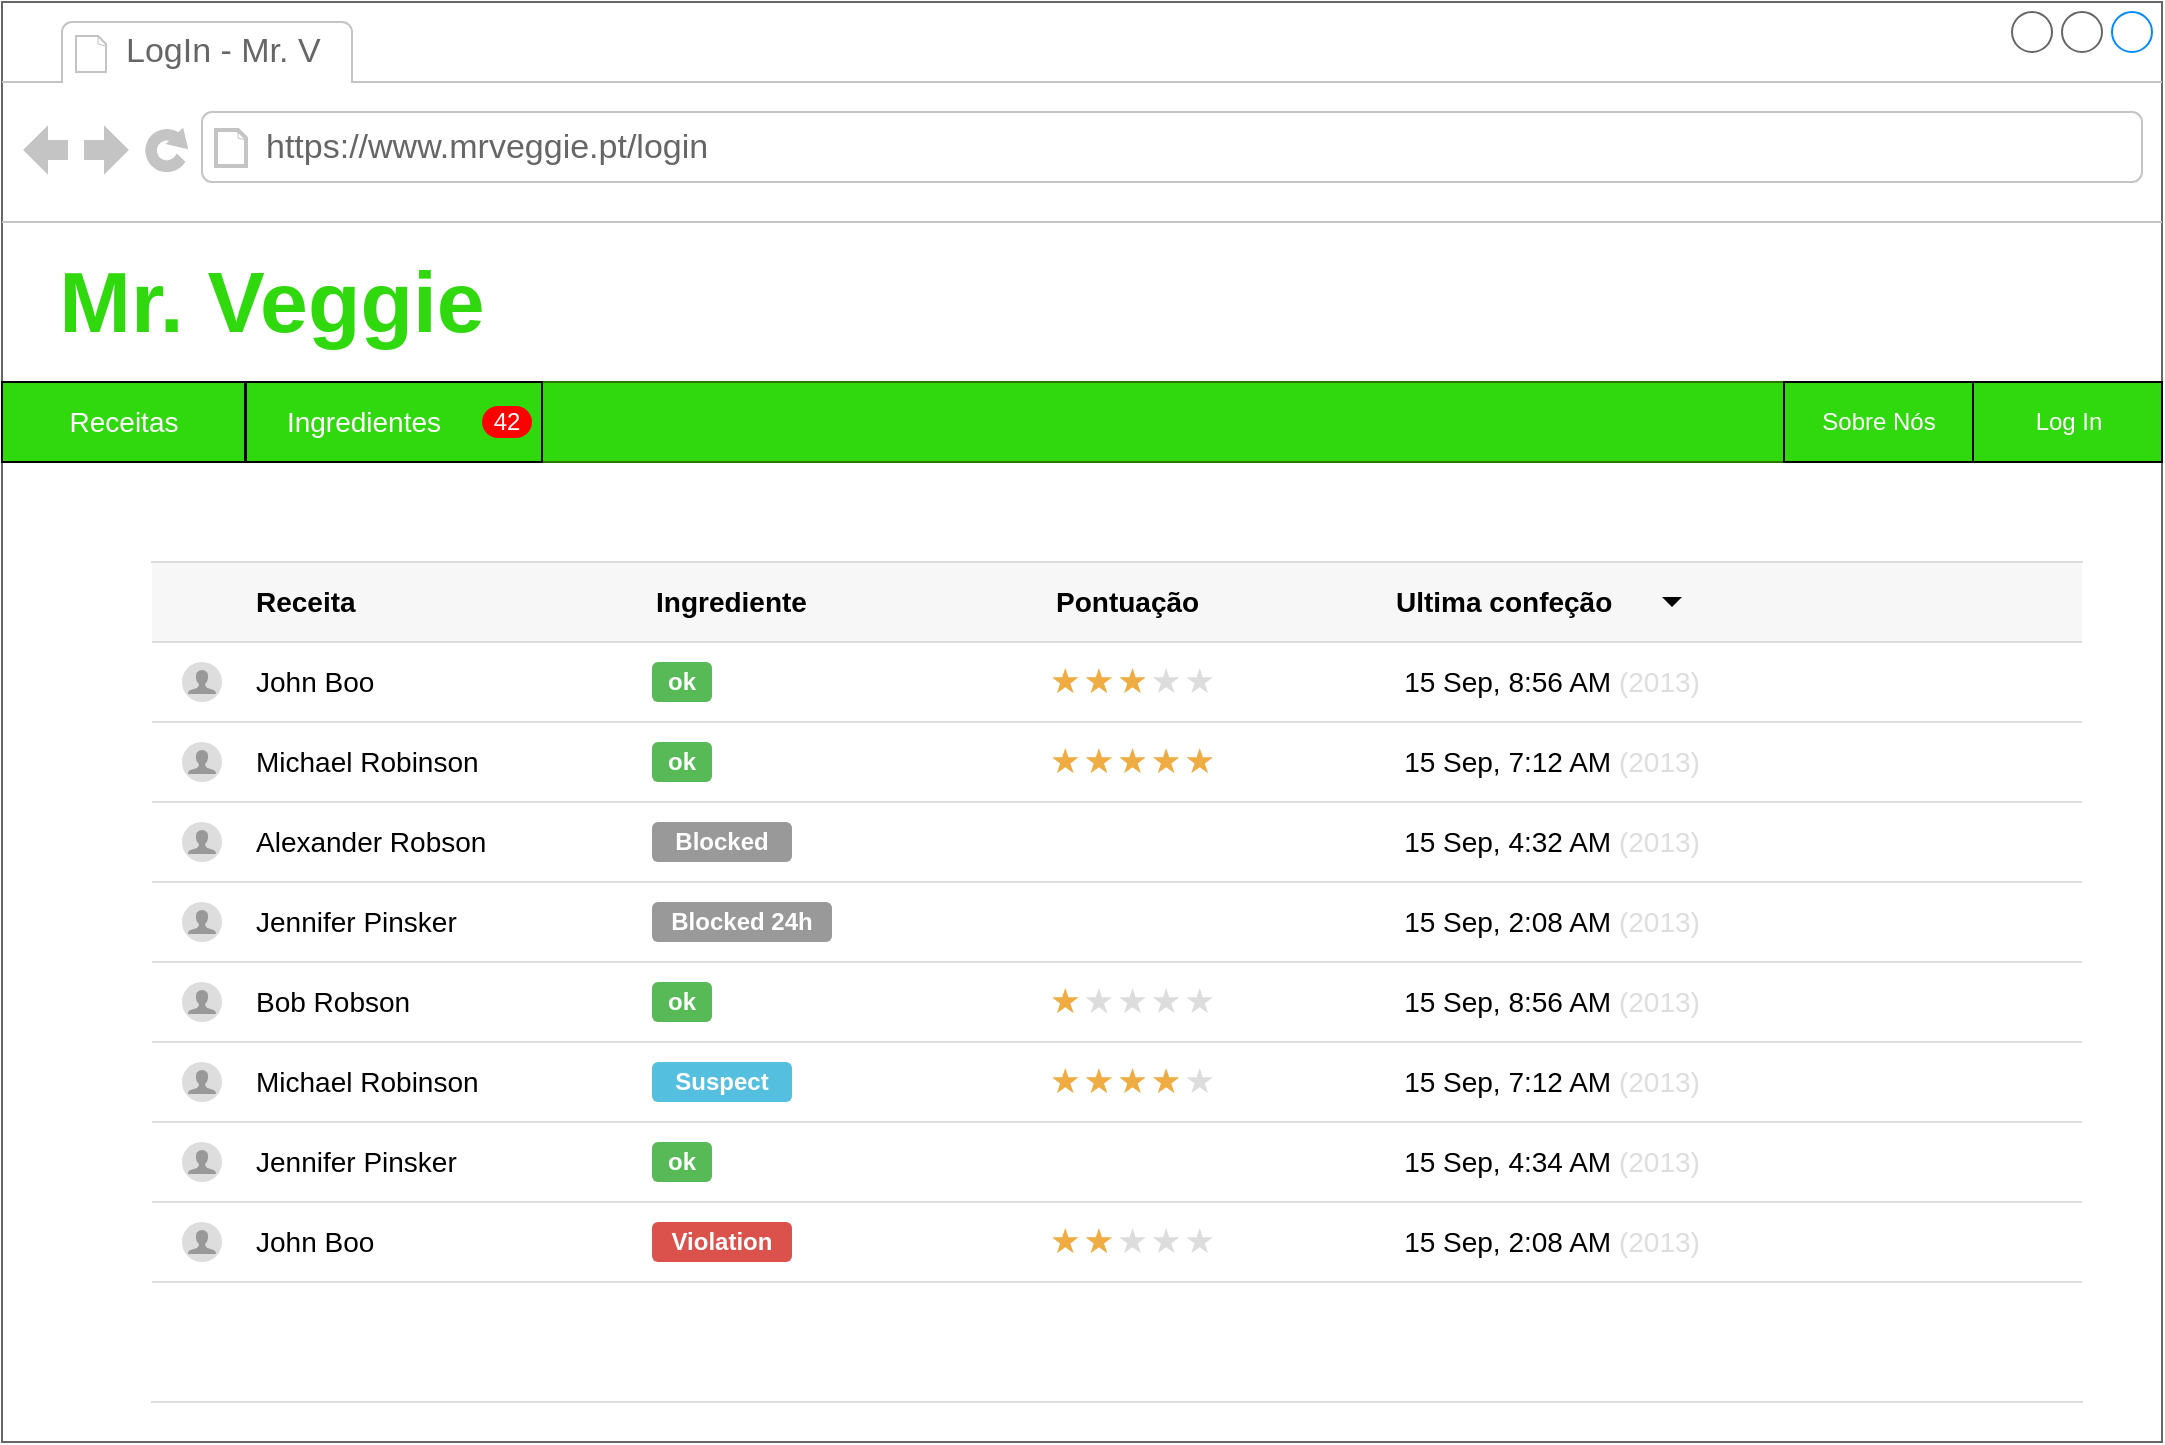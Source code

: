 <mxfile version="10.5.3"><diagram id="RmyYR7nFTQwOnw2JLD8I" name="Page-1"><mxGraphModel dx="1181" dy="547" grid="1" gridSize="10" guides="1" tooltips="1" connect="1" arrows="1" fold="1" page="1" pageScale="1" pageWidth="827" pageHeight="1169" math="0" shadow="0"><root><mxCell id="0"/><mxCell id="1" parent="0"/><mxCell id="y5sqJ-2SSFvz5n1qwgBJ-2" value="" style="strokeWidth=1;shadow=0;dashed=0;align=center;html=1;shape=mxgraph.mockup.containers.browserWindow;rSize=0;fillColor=#ffffff;strokeColor=#666666;strokeColor2=#008cff;strokeColor3=#c4c4c4;mainText=,;recursiveResize=0;" vertex="1" parent="1"><mxGeometry x="45" y="60" width="1080" height="720" as="geometry"/></mxCell><mxCell id="y5sqJ-2SSFvz5n1qwgBJ-3" value="LogIn - Mr. V&lt;br&gt;" style="strokeWidth=1;shadow=0;dashed=0;align=center;html=1;shape=mxgraph.mockup.containers.anchor;fontSize=17;fontColor=#666666;align=left;" vertex="1" parent="y5sqJ-2SSFvz5n1qwgBJ-2"><mxGeometry x="60" y="12" width="150" height="26" as="geometry"/></mxCell><mxCell id="y5sqJ-2SSFvz5n1qwgBJ-4" value="https://www.mrveggie.pt/login&lt;br&gt;" style="strokeWidth=1;shadow=0;dashed=0;align=center;html=1;shape=mxgraph.mockup.containers.anchor;rSize=0;fontSize=17;fontColor=#666666;align=left;" vertex="1" parent="y5sqJ-2SSFvz5n1qwgBJ-2"><mxGeometry x="130" y="60" width="250" height="26" as="geometry"/></mxCell><mxCell id="y5sqJ-2SSFvz5n1qwgBJ-19" value="" style="html=1;shadow=0;dashed=0;shape=mxgraph.bootstrap.rect;whiteSpace=wrap;fillColor=#2FD90D;strokeColor=#2D7600;fontColor=#ffffff;" vertex="1" parent="y5sqJ-2SSFvz5n1qwgBJ-2"><mxGeometry y="190" width="1080" height="40" as="geometry"/></mxCell><mxCell id="y5sqJ-2SSFvz5n1qwgBJ-20" value="&lt;font color=&quot;#ffffff&quot;&gt;Receitas&lt;/font&gt;" style="html=1;shadow=0;dashed=0;fillColor=none;strokeColor=#000000;shape=mxgraph.bootstrap.rect;fontColor=#999999;fontSize=14;whiteSpace=wrap;" vertex="1" parent="y5sqJ-2SSFvz5n1qwgBJ-19"><mxGeometry width="121.5" height="40" as="geometry"/></mxCell><mxCell id="y5sqJ-2SSFvz5n1qwgBJ-23" value="&lt;font style=&quot;font-size: 14px&quot;&gt;Ingredientes&lt;/font&gt;" style="html=1;shadow=0;dashed=0;fillColor=none;strokeColor=#000000;shape=mxgraph.bootstrap.rect;fontColor=#FFFFFF;spacingRight=30;whiteSpace=wrap;" vertex="1" parent="y5sqJ-2SSFvz5n1qwgBJ-19"><mxGeometry x="122" width="148" height="40" as="geometry"/></mxCell><mxCell id="y5sqJ-2SSFvz5n1qwgBJ-24" value="42" style="html=1;shadow=0;dashed=0;shape=mxgraph.bootstrap.rrect;rSize=8;fillColor=#ff0000;strokeColor=none;fontColor=#ffffff;whiteSpace=wrap;" vertex="1" parent="y5sqJ-2SSFvz5n1qwgBJ-23"><mxGeometry x="1" y="0.5" width="25" height="16" relative="1" as="geometry"><mxPoint x="-30" y="-8" as="offset"/></mxGeometry></mxCell><mxCell id="y5sqJ-2SSFvz5n1qwgBJ-26" value="Sobre Nós" style="html=1;shadow=0;dashed=0;fillColor=none;strokeColor=#000000;shape=mxgraph.bootstrap.rect;fontColor=#FFFFFF;whiteSpace=wrap;" vertex="1" parent="y5sqJ-2SSFvz5n1qwgBJ-19"><mxGeometry x="891.0" width="94.5" height="40" as="geometry"/></mxCell><mxCell id="y5sqJ-2SSFvz5n1qwgBJ-28" value="Log In" style="html=1;shadow=0;dashed=0;fillColor=none;strokeColor=#000000;shape=mxgraph.bootstrap.rect;fontColor=#FFFFFF;whiteSpace=wrap;" vertex="1" parent="y5sqJ-2SSFvz5n1qwgBJ-19"><mxGeometry x="985.5" width="94.5" height="40" as="geometry"/></mxCell><mxCell id="y5sqJ-2SSFvz5n1qwgBJ-33" value="&lt;font color=&quot;#2fd90d&quot; style=&quot;font-size: 43px&quot;&gt;Mr. Veggie&lt;/font&gt;" style="text;html=1;strokeColor=none;fillColor=none;align=center;verticalAlign=middle;whiteSpace=wrap;rounded=0;fontColor=#FFFFFF;fontSize=43;fontStyle=1" vertex="1" parent="y5sqJ-2SSFvz5n1qwgBJ-2"><mxGeometry y="110" width="270" height="80" as="geometry"/></mxCell><mxCell id="y5sqJ-2SSFvz5n1qwgBJ-43" value="" style="shape=partialRectangle;right=0;left=0;strokeColor=#dddddd;fillColor=#ffffff;whiteSpace=wrap;fontSize=43;fontColor=#FFFFFF;" vertex="1" parent="y5sqJ-2SSFvz5n1qwgBJ-2"><mxGeometry x="75" y="280" width="965" height="420" as="geometry"/></mxCell><mxCell id="y5sqJ-2SSFvz5n1qwgBJ-44" value="" style="html=1;shadow=0;dashed=0;shape=mxgraph.bootstrap.horLines;strokeColor=inherit;fillColor=#000000;fillOpacity=3;resizeWidth=1;" vertex="1" parent="y5sqJ-2SSFvz5n1qwgBJ-43"><mxGeometry width="965" height="40" relative="1" as="geometry"/></mxCell><mxCell id="y5sqJ-2SSFvz5n1qwgBJ-45" value="Receita" style="html=1;shadow=0;dashed=0;shape=mxgraph.bootstrap.rect;strokeColor=none;fillColor=none;fontSize=14;fontStyle=1;align=left;whiteSpace=wrap;resizeHeight=1;" vertex="1" parent="y5sqJ-2SSFvz5n1qwgBJ-44"><mxGeometry width="150" height="40" relative="1" as="geometry"><mxPoint x="50" as="offset"/></mxGeometry></mxCell><mxCell id="y5sqJ-2SSFvz5n1qwgBJ-46" value="Ingrediente" style="html=1;shadow=0;dashed=0;shape=mxgraph.bootstrap.rect;strokeColor=none;fillColor=none;fontSize=14;fontStyle=1;align=left;whiteSpace=wrap;resizeHeight=1;" vertex="1" parent="y5sqJ-2SSFvz5n1qwgBJ-44"><mxGeometry width="150" height="40" relative="1" as="geometry"><mxPoint x="250" as="offset"/></mxGeometry></mxCell><mxCell id="y5sqJ-2SSFvz5n1qwgBJ-47" value="Pontuação" style="html=1;shadow=0;dashed=0;shape=mxgraph.bootstrap.rect;strokeColor=none;fillColor=none;fontSize=14;fontStyle=1;align=left;whiteSpace=wrap;resizeHeight=1;" vertex="1" parent="y5sqJ-2SSFvz5n1qwgBJ-44"><mxGeometry width="150" height="40" relative="1" as="geometry"><mxPoint x="450" as="offset"/></mxGeometry></mxCell><mxCell id="y5sqJ-2SSFvz5n1qwgBJ-48" value="Ultima confeção" style="html=1;shadow=0;dashed=0;shape=mxgraph.bootstrap.rect;strokeColor=none;fillColor=none;fontSize=14;fontStyle=1;align=left;whiteSpace=wrap;resizeHeight=1;" vertex="1" parent="y5sqJ-2SSFvz5n1qwgBJ-44"><mxGeometry width="160" height="40" relative="1" as="geometry"><mxPoint x="620" as="offset"/></mxGeometry></mxCell><mxCell id="y5sqJ-2SSFvz5n1qwgBJ-49" value="" style="shape=triangle;direction=south;strokeColor=none;fillColor=#000000;" vertex="1" parent="y5sqJ-2SSFvz5n1qwgBJ-48"><mxGeometry x="1" y="0.5" width="10" height="5" relative="1" as="geometry"><mxPoint x="-25" y="-2.5" as="offset"/></mxGeometry></mxCell><mxCell id="y5sqJ-2SSFvz5n1qwgBJ-50" value="" style="strokeColor=inherit;fillColor=inherit;gradientColor=inherit;html=1;shadow=0;dashed=0;shape=mxgraph.bootstrap.horLines;resizeWidth=1;" vertex="1" parent="y5sqJ-2SSFvz5n1qwgBJ-43"><mxGeometry width="965" height="40" relative="1" as="geometry"><mxPoint y="40" as="offset"/></mxGeometry></mxCell><mxCell id="y5sqJ-2SSFvz5n1qwgBJ-51" value="" style="shape=ellipse;strokeColor=none;fillColor=#dddddd;html=1;" vertex="1" parent="y5sqJ-2SSFvz5n1qwgBJ-50"><mxGeometry y="0.5" width="20" height="20" relative="1" as="geometry"><mxPoint x="15" y="-10" as="offset"/></mxGeometry></mxCell><mxCell id="y5sqJ-2SSFvz5n1qwgBJ-52" value="" style="html=1;shadow=0;dashed=0;shape=mxgraph.bootstrap.user;strokeColor=none;fillColor=#999999;" vertex="1" parent="y5sqJ-2SSFvz5n1qwgBJ-51"><mxGeometry x="0.5" y="0.5" width="14" height="12" relative="1" as="geometry"><mxPoint x="-7" y="-6" as="offset"/></mxGeometry></mxCell><mxCell id="y5sqJ-2SSFvz5n1qwgBJ-53" value="John Boo" style="html=1;shadow=0;dashed=0;shape=mxgraph.bootstrap.rect;strokeColor=none;fillColor=none;fontSize=14;align=left;whiteSpace=wrap;resizeHeight=1;" vertex="1" parent="y5sqJ-2SSFvz5n1qwgBJ-50"><mxGeometry width="150" height="40" relative="1" as="geometry"><mxPoint x="50" as="offset"/></mxGeometry></mxCell><mxCell id="y5sqJ-2SSFvz5n1qwgBJ-54" value="ok" style="html=1;shadow=0;dashed=0;shape=mxgraph.bootstrap.rrect;rSize=3;strokeColor=none;fillColor=#58B957;fontSize=12;fontStyle=1;fontColor=#ffffff;whiteSpace=wrap;" vertex="1" parent="y5sqJ-2SSFvz5n1qwgBJ-50"><mxGeometry y="0.5" width="30" height="20" relative="1" as="geometry"><mxPoint x="250" y="-10" as="offset"/></mxGeometry></mxCell><mxCell id="y5sqJ-2SSFvz5n1qwgBJ-55" value="" style="html=1;shadow=0;dashed=0;shape=mxgraph.bootstrap.rating;strokeColor=none;fillColor=#EFAC43;emptyFillColor=#dddddd;grade=3;ratingScale=5;ratingStyle=star;" vertex="1" parent="y5sqJ-2SSFvz5n1qwgBJ-50"><mxGeometry y="0.5" width="150" height="14" relative="1" as="geometry"><mxPoint x="450" y="-7" as="offset"/></mxGeometry></mxCell><mxCell id="y5sqJ-2SSFvz5n1qwgBJ-56" value="&lt;table cellpadding=&quot;0&quot; cellspacing=&quot;0&quot; style=&quot;width:100%;height:100%;&quot;&gt;&lt;tr&gt;&lt;td align=&quot;center&quot; valign=&quot;middle&quot; width=&quot;50%&quot;&gt;15 Sep, 8:56 AM &lt;font color=&quot;#dddddd&quot;&gt;(2013)&lt;/font&gt;&lt;/td&gt;&lt;/tr&gt;&lt;/table&gt;" style="html=1;shadow=0;dashed=0;shape=mxgraph.bootstrap.rect;strokeColor=none;fillColor=none;fontSize=14;align=left;overflow=fill;whiteSpace=wrap;resizeHeight=1;" vertex="1" parent="y5sqJ-2SSFvz5n1qwgBJ-50"><mxGeometry width="160" height="40" relative="1" as="geometry"><mxPoint x="620" as="offset"/></mxGeometry></mxCell><mxCell id="y5sqJ-2SSFvz5n1qwgBJ-57" value="" style="strokeColor=inherit;fillColor=inherit;gradientColor=inherit;html=1;shadow=0;dashed=0;shape=mxgraph.bootstrap.horLines;resizeWidth=1;" vertex="1" parent="y5sqJ-2SSFvz5n1qwgBJ-43"><mxGeometry width="965" height="40" relative="1" as="geometry"><mxPoint y="80" as="offset"/></mxGeometry></mxCell><mxCell id="y5sqJ-2SSFvz5n1qwgBJ-58" value="" style="shape=ellipse;strokeColor=none;fillColor=#dddddd;html=1;" vertex="1" parent="y5sqJ-2SSFvz5n1qwgBJ-57"><mxGeometry y="0.5" width="20" height="20" relative="1" as="geometry"><mxPoint x="15" y="-10" as="offset"/></mxGeometry></mxCell><mxCell id="y5sqJ-2SSFvz5n1qwgBJ-59" value="" style="html=1;shadow=0;dashed=0;shape=mxgraph.bootstrap.user;strokeColor=none;fillColor=#999999;" vertex="1" parent="y5sqJ-2SSFvz5n1qwgBJ-58"><mxGeometry x="0.5" y="0.5" width="14" height="12" relative="1" as="geometry"><mxPoint x="-7" y="-6" as="offset"/></mxGeometry></mxCell><mxCell id="y5sqJ-2SSFvz5n1qwgBJ-60" value="Michael Robinson" style="html=1;shadow=0;dashed=0;shape=mxgraph.bootstrap.rect;strokeColor=none;fillColor=none;fontSize=14;align=left;whiteSpace=wrap;resizeHeight=1;" vertex="1" parent="y5sqJ-2SSFvz5n1qwgBJ-57"><mxGeometry width="150" height="40" relative="1" as="geometry"><mxPoint x="50" as="offset"/></mxGeometry></mxCell><mxCell id="y5sqJ-2SSFvz5n1qwgBJ-61" value="ok" style="html=1;shadow=0;dashed=0;shape=mxgraph.bootstrap.rrect;rSize=3;strokeColor=none;fillColor=#58B957;fontSize=12;fontStyle=1;fontColor=#ffffff;whiteSpace=wrap;" vertex="1" parent="y5sqJ-2SSFvz5n1qwgBJ-57"><mxGeometry y="0.5" width="30" height="20" relative="1" as="geometry"><mxPoint x="250" y="-10" as="offset"/></mxGeometry></mxCell><mxCell id="y5sqJ-2SSFvz5n1qwgBJ-62" value="" style="html=1;shadow=0;dashed=0;shape=mxgraph.bootstrap.rating;strokeColor=none;fillColor=#EFAC43;emptyFillColor=#dddddd;grade=5;ratingScale=5;ratingStyle=star;" vertex="1" parent="y5sqJ-2SSFvz5n1qwgBJ-57"><mxGeometry y="0.5" width="150" height="14" relative="1" as="geometry"><mxPoint x="450" y="-7" as="offset"/></mxGeometry></mxCell><mxCell id="y5sqJ-2SSFvz5n1qwgBJ-63" value="&lt;table cellpadding=&quot;0&quot; cellspacing=&quot;0&quot; style=&quot;width:100%;height:100%;&quot;&gt;&lt;tr&gt;&lt;td align=&quot;center&quot; valign=&quot;middle&quot; width=&quot;50%&quot;&gt;15 Sep, 7:12 AM &lt;font color=&quot;#dddddd&quot;&gt;(2013)&lt;/font&gt;&lt;/td&gt;&lt;/tr&gt;&lt;/table&gt;" style="html=1;shadow=0;dashed=0;shape=mxgraph.bootstrap.rect;strokeColor=none;fillColor=none;fontSize=14;align=left;overflow=fill;whiteSpace=wrap;resizeHeight=1;" vertex="1" parent="y5sqJ-2SSFvz5n1qwgBJ-57"><mxGeometry width="160" height="40" relative="1" as="geometry"><mxPoint x="620" as="offset"/></mxGeometry></mxCell><mxCell id="y5sqJ-2SSFvz5n1qwgBJ-64" value="" style="strokeColor=inherit;fillColor=inherit;gradientColor=inherit;html=1;shadow=0;dashed=0;shape=mxgraph.bootstrap.horLines;resizeWidth=1;" vertex="1" parent="y5sqJ-2SSFvz5n1qwgBJ-43"><mxGeometry width="965" height="40" relative="1" as="geometry"><mxPoint y="120" as="offset"/></mxGeometry></mxCell><mxCell id="y5sqJ-2SSFvz5n1qwgBJ-65" value="" style="shape=ellipse;strokeColor=none;fillColor=#dddddd;html=1;" vertex="1" parent="y5sqJ-2SSFvz5n1qwgBJ-64"><mxGeometry y="0.5" width="20" height="20" relative="1" as="geometry"><mxPoint x="15" y="-10" as="offset"/></mxGeometry></mxCell><mxCell id="y5sqJ-2SSFvz5n1qwgBJ-66" value="" style="html=1;shadow=0;dashed=0;shape=mxgraph.bootstrap.user;strokeColor=none;fillColor=#999999;" vertex="1" parent="y5sqJ-2SSFvz5n1qwgBJ-65"><mxGeometry x="0.5" y="0.5" width="14" height="12" relative="1" as="geometry"><mxPoint x="-7" y="-6" as="offset"/></mxGeometry></mxCell><mxCell id="y5sqJ-2SSFvz5n1qwgBJ-67" value="Alexander Robson" style="html=1;shadow=0;dashed=0;shape=mxgraph.bootstrap.rect;strokeColor=none;fillColor=none;fontSize=14;align=left;whiteSpace=wrap;resizeHeight=1;" vertex="1" parent="y5sqJ-2SSFvz5n1qwgBJ-64"><mxGeometry width="150" height="40" relative="1" as="geometry"><mxPoint x="50" as="offset"/></mxGeometry></mxCell><mxCell id="y5sqJ-2SSFvz5n1qwgBJ-68" value="Blocked" style="html=1;shadow=0;dashed=0;shape=mxgraph.bootstrap.rrect;rSize=3;strokeColor=none;fillColor=#999999;fontSize=12;fontStyle=1;fontColor=#ffffff;whiteSpace=wrap;" vertex="1" parent="y5sqJ-2SSFvz5n1qwgBJ-64"><mxGeometry y="0.5" width="70" height="20" relative="1" as="geometry"><mxPoint x="250" y="-10" as="offset"/></mxGeometry></mxCell><mxCell id="y5sqJ-2SSFvz5n1qwgBJ-69" value="&lt;table cellpadding=&quot;0&quot; cellspacing=&quot;0&quot; style=&quot;width:100%;height:100%;&quot;&gt;&lt;tr&gt;&lt;td align=&quot;center&quot; valign=&quot;middle&quot; width=&quot;50%&quot;&gt;15 Sep, 4:32 AM &lt;font color=&quot;#dddddd&quot;&gt;(2013)&lt;/font&gt;&lt;/td&gt;&lt;/tr&gt;&lt;/table&gt;" style="html=1;shadow=0;dashed=0;shape=mxgraph.bootstrap.rect;strokeColor=none;fillColor=none;fontSize=14;align=left;overflow=fill;whiteSpace=wrap;resizeHeight=1;" vertex="1" parent="y5sqJ-2SSFvz5n1qwgBJ-64"><mxGeometry width="160" height="40" relative="1" as="geometry"><mxPoint x="620" as="offset"/></mxGeometry></mxCell><mxCell id="y5sqJ-2SSFvz5n1qwgBJ-70" value="" style="strokeColor=inherit;fillColor=inherit;gradientColor=inherit;html=1;shadow=0;dashed=0;shape=mxgraph.bootstrap.horLines;resizeWidth=1;" vertex="1" parent="y5sqJ-2SSFvz5n1qwgBJ-43"><mxGeometry width="965" height="40" relative="1" as="geometry"><mxPoint y="160" as="offset"/></mxGeometry></mxCell><mxCell id="y5sqJ-2SSFvz5n1qwgBJ-71" value="" style="shape=ellipse;strokeColor=none;fillColor=#dddddd;html=1;" vertex="1" parent="y5sqJ-2SSFvz5n1qwgBJ-70"><mxGeometry y="0.5" width="20" height="20" relative="1" as="geometry"><mxPoint x="15" y="-10" as="offset"/></mxGeometry></mxCell><mxCell id="y5sqJ-2SSFvz5n1qwgBJ-72" value="" style="html=1;shadow=0;dashed=0;shape=mxgraph.bootstrap.user;strokeColor=none;fillColor=#999999;" vertex="1" parent="y5sqJ-2SSFvz5n1qwgBJ-71"><mxGeometry x="0.5" y="0.5" width="14" height="12" relative="1" as="geometry"><mxPoint x="-7" y="-6" as="offset"/></mxGeometry></mxCell><mxCell id="y5sqJ-2SSFvz5n1qwgBJ-73" value="Jennifer Pinsker" style="html=1;shadow=0;dashed=0;shape=mxgraph.bootstrap.rect;strokeColor=none;fillColor=none;fontSize=14;align=left;whiteSpace=wrap;resizeHeight=1;" vertex="1" parent="y5sqJ-2SSFvz5n1qwgBJ-70"><mxGeometry width="150" height="40" relative="1" as="geometry"><mxPoint x="50" as="offset"/></mxGeometry></mxCell><mxCell id="y5sqJ-2SSFvz5n1qwgBJ-74" value="Blocked 24h" style="html=1;shadow=0;dashed=0;shape=mxgraph.bootstrap.rrect;rSize=3;strokeColor=none;fillColor=#999999;fontSize=12;fontStyle=1;fontColor=#ffffff;whiteSpace=wrap;" vertex="1" parent="y5sqJ-2SSFvz5n1qwgBJ-70"><mxGeometry y="0.5" width="90" height="20" relative="1" as="geometry"><mxPoint x="250" y="-10" as="offset"/></mxGeometry></mxCell><mxCell id="y5sqJ-2SSFvz5n1qwgBJ-75" value="&lt;table cellpadding=&quot;0&quot; cellspacing=&quot;0&quot; style=&quot;width:100%;height:100%;&quot;&gt;&lt;tr&gt;&lt;td align=&quot;center&quot; valign=&quot;middle&quot; width=&quot;50%&quot;&gt;15 Sep, 2:08 AM &lt;font color=&quot;#dddddd&quot;&gt;(2013)&lt;/font&gt;&lt;/td&gt;&lt;/tr&gt;&lt;/table&gt;" style="html=1;shadow=0;dashed=0;shape=mxgraph.bootstrap.rect;strokeColor=none;fillColor=none;fontSize=14;align=left;overflow=fill;whiteSpace=wrap;resizeHeight=1;" vertex="1" parent="y5sqJ-2SSFvz5n1qwgBJ-70"><mxGeometry width="160" height="40" relative="1" as="geometry"><mxPoint x="620" as="offset"/></mxGeometry></mxCell><mxCell id="y5sqJ-2SSFvz5n1qwgBJ-76" value="" style="strokeColor=inherit;fillColor=inherit;gradientColor=inherit;html=1;shadow=0;dashed=0;shape=mxgraph.bootstrap.horLines;resizeWidth=1;" vertex="1" parent="y5sqJ-2SSFvz5n1qwgBJ-43"><mxGeometry width="965" height="40" relative="1" as="geometry"><mxPoint y="200" as="offset"/></mxGeometry></mxCell><mxCell id="y5sqJ-2SSFvz5n1qwgBJ-77" value="" style="shape=ellipse;strokeColor=none;fillColor=#dddddd;html=1;" vertex="1" parent="y5sqJ-2SSFvz5n1qwgBJ-76"><mxGeometry y="0.5" width="20" height="20" relative="1" as="geometry"><mxPoint x="15" y="-10" as="offset"/></mxGeometry></mxCell><mxCell id="y5sqJ-2SSFvz5n1qwgBJ-78" value="" style="html=1;shadow=0;dashed=0;shape=mxgraph.bootstrap.user;strokeColor=none;fillColor=#999999;" vertex="1" parent="y5sqJ-2SSFvz5n1qwgBJ-77"><mxGeometry x="0.5" y="0.5" width="14" height="12" relative="1" as="geometry"><mxPoint x="-7" y="-6" as="offset"/></mxGeometry></mxCell><mxCell id="y5sqJ-2SSFvz5n1qwgBJ-79" value="Bob Robson" style="html=1;shadow=0;dashed=0;shape=mxgraph.bootstrap.rect;strokeColor=none;fillColor=none;fontSize=14;align=left;whiteSpace=wrap;resizeHeight=1;" vertex="1" parent="y5sqJ-2SSFvz5n1qwgBJ-76"><mxGeometry width="150" height="40" relative="1" as="geometry"><mxPoint x="50" as="offset"/></mxGeometry></mxCell><mxCell id="y5sqJ-2SSFvz5n1qwgBJ-80" value="ok" style="html=1;shadow=0;dashed=0;shape=mxgraph.bootstrap.rrect;rSize=3;strokeColor=none;fillColor=#58B957;fontSize=12;fontStyle=1;fontColor=#ffffff;whiteSpace=wrap;" vertex="1" parent="y5sqJ-2SSFvz5n1qwgBJ-76"><mxGeometry y="0.5" width="30" height="20" relative="1" as="geometry"><mxPoint x="250" y="-10" as="offset"/></mxGeometry></mxCell><mxCell id="y5sqJ-2SSFvz5n1qwgBJ-81" value="" style="html=1;shadow=0;dashed=0;shape=mxgraph.bootstrap.rating;strokeColor=none;fillColor=#EFAC43;emptyFillColor=#dddddd;grade=1;ratingScale=5;ratingStyle=star;" vertex="1" parent="y5sqJ-2SSFvz5n1qwgBJ-76"><mxGeometry y="0.5" width="150" height="14" relative="1" as="geometry"><mxPoint x="450" y="-7" as="offset"/></mxGeometry></mxCell><mxCell id="y5sqJ-2SSFvz5n1qwgBJ-82" value="&lt;table cellpadding=&quot;0&quot; cellspacing=&quot;0&quot; style=&quot;width:100%;height:100%;&quot;&gt;&lt;tr&gt;&lt;td align=&quot;center&quot; valign=&quot;middle&quot; width=&quot;50%&quot;&gt;15 Sep, 8:56 AM &lt;font color=&quot;#dddddd&quot;&gt;(2013)&lt;/font&gt;&lt;/td&gt;&lt;/tr&gt;&lt;/table&gt;" style="html=1;shadow=0;dashed=0;shape=mxgraph.bootstrap.rect;strokeColor=none;fillColor=none;fontSize=14;align=left;overflow=fill;whiteSpace=wrap;resizeHeight=1;" vertex="1" parent="y5sqJ-2SSFvz5n1qwgBJ-76"><mxGeometry width="160" height="40" relative="1" as="geometry"><mxPoint x="620" as="offset"/></mxGeometry></mxCell><mxCell id="y5sqJ-2SSFvz5n1qwgBJ-83" value="" style="strokeColor=inherit;fillColor=inherit;gradientColor=inherit;html=1;shadow=0;dashed=0;shape=mxgraph.bootstrap.horLines;resizeWidth=1;" vertex="1" parent="y5sqJ-2SSFvz5n1qwgBJ-43"><mxGeometry width="965" height="40" relative="1" as="geometry"><mxPoint y="240" as="offset"/></mxGeometry></mxCell><mxCell id="y5sqJ-2SSFvz5n1qwgBJ-84" value="" style="shape=ellipse;strokeColor=none;fillColor=#dddddd;html=1;" vertex="1" parent="y5sqJ-2SSFvz5n1qwgBJ-83"><mxGeometry y="0.5" width="20" height="20" relative="1" as="geometry"><mxPoint x="15" y="-10" as="offset"/></mxGeometry></mxCell><mxCell id="y5sqJ-2SSFvz5n1qwgBJ-85" value="" style="html=1;shadow=0;dashed=0;shape=mxgraph.bootstrap.user;strokeColor=none;fillColor=#999999;" vertex="1" parent="y5sqJ-2SSFvz5n1qwgBJ-84"><mxGeometry x="0.5" y="0.5" width="14" height="12" relative="1" as="geometry"><mxPoint x="-7" y="-6" as="offset"/></mxGeometry></mxCell><mxCell id="y5sqJ-2SSFvz5n1qwgBJ-86" value="Michael Robinson" style="html=1;shadow=0;dashed=0;shape=mxgraph.bootstrap.rect;strokeColor=none;fillColor=none;fontSize=14;align=left;whiteSpace=wrap;resizeHeight=1;" vertex="1" parent="y5sqJ-2SSFvz5n1qwgBJ-83"><mxGeometry width="150" height="40" relative="1" as="geometry"><mxPoint x="50" as="offset"/></mxGeometry></mxCell><mxCell id="y5sqJ-2SSFvz5n1qwgBJ-87" value="Suspect" style="html=1;shadow=0;dashed=0;shape=mxgraph.bootstrap.rrect;rSize=3;strokeColor=none;fillColor=#55BFE0;fontSize=12;fontStyle=1;fontColor=#ffffff;whiteSpace=wrap;" vertex="1" parent="y5sqJ-2SSFvz5n1qwgBJ-83"><mxGeometry y="0.5" width="70" height="20" relative="1" as="geometry"><mxPoint x="250" y="-10" as="offset"/></mxGeometry></mxCell><mxCell id="y5sqJ-2SSFvz5n1qwgBJ-88" value="" style="html=1;shadow=0;dashed=0;shape=mxgraph.bootstrap.rating;strokeColor=none;fillColor=#EFAC43;emptyFillColor=#dddddd;grade=4;ratingScale=5;ratingStyle=star;" vertex="1" parent="y5sqJ-2SSFvz5n1qwgBJ-83"><mxGeometry y="0.5" width="150" height="14" relative="1" as="geometry"><mxPoint x="450" y="-7" as="offset"/></mxGeometry></mxCell><mxCell id="y5sqJ-2SSFvz5n1qwgBJ-89" value="&lt;table cellpadding=&quot;0&quot; cellspacing=&quot;0&quot; style=&quot;width:100%;height:100%;&quot;&gt;&lt;tr&gt;&lt;td align=&quot;center&quot; valign=&quot;middle&quot; width=&quot;50%&quot;&gt;15 Sep, 7:12 AM &lt;font color=&quot;#dddddd&quot;&gt;(2013)&lt;/font&gt;&lt;/td&gt;&lt;/tr&gt;&lt;/table&gt;" style="html=1;shadow=0;dashed=0;shape=mxgraph.bootstrap.rect;strokeColor=none;fillColor=none;fontSize=14;align=left;overflow=fill;whiteSpace=wrap;resizeHeight=1;" vertex="1" parent="y5sqJ-2SSFvz5n1qwgBJ-83"><mxGeometry width="160" height="40" relative="1" as="geometry"><mxPoint x="620" as="offset"/></mxGeometry></mxCell><mxCell id="y5sqJ-2SSFvz5n1qwgBJ-90" value="" style="strokeColor=inherit;fillColor=inherit;gradientColor=inherit;html=1;shadow=0;dashed=0;shape=mxgraph.bootstrap.horLines;resizeWidth=1;" vertex="1" parent="y5sqJ-2SSFvz5n1qwgBJ-43"><mxGeometry width="965" height="40" relative="1" as="geometry"><mxPoint y="280" as="offset"/></mxGeometry></mxCell><mxCell id="y5sqJ-2SSFvz5n1qwgBJ-91" value="" style="shape=ellipse;strokeColor=none;fillColor=#dddddd;html=1;" vertex="1" parent="y5sqJ-2SSFvz5n1qwgBJ-90"><mxGeometry y="0.5" width="20" height="20" relative="1" as="geometry"><mxPoint x="15" y="-10" as="offset"/></mxGeometry></mxCell><mxCell id="y5sqJ-2SSFvz5n1qwgBJ-92" value="" style="html=1;shadow=0;dashed=0;shape=mxgraph.bootstrap.user;strokeColor=none;fillColor=#999999;" vertex="1" parent="y5sqJ-2SSFvz5n1qwgBJ-91"><mxGeometry x="0.5" y="0.5" width="14" height="12" relative="1" as="geometry"><mxPoint x="-7" y="-6" as="offset"/></mxGeometry></mxCell><mxCell id="y5sqJ-2SSFvz5n1qwgBJ-93" value="Jennifer Pinsker" style="html=1;shadow=0;dashed=0;shape=mxgraph.bootstrap.rect;strokeColor=none;fillColor=none;fontSize=14;align=left;whiteSpace=wrap;resizeHeight=1;" vertex="1" parent="y5sqJ-2SSFvz5n1qwgBJ-90"><mxGeometry width="150" height="40" relative="1" as="geometry"><mxPoint x="50" as="offset"/></mxGeometry></mxCell><mxCell id="y5sqJ-2SSFvz5n1qwgBJ-94" value="ok" style="html=1;shadow=0;dashed=0;shape=mxgraph.bootstrap.rrect;rSize=3;strokeColor=none;fillColor=#58B957;fontSize=12;fontStyle=1;fontColor=#ffffff;whiteSpace=wrap;" vertex="1" parent="y5sqJ-2SSFvz5n1qwgBJ-90"><mxGeometry y="0.5" width="30" height="20" relative="1" as="geometry"><mxPoint x="250" y="-10" as="offset"/></mxGeometry></mxCell><mxCell id="y5sqJ-2SSFvz5n1qwgBJ-95" value="&lt;table cellpadding=&quot;0&quot; cellspacing=&quot;0&quot; style=&quot;width:100%;height:100%;&quot;&gt;&lt;tr&gt;&lt;td align=&quot;center&quot; valign=&quot;middle&quot; width=&quot;50%&quot;&gt;15 Sep, 4:34 AM &lt;font color=&quot;#dddddd&quot;&gt;(2013)&lt;/font&gt;&lt;/td&gt;&lt;/tr&gt;&lt;/table&gt;" style="html=1;shadow=0;dashed=0;shape=mxgraph.bootstrap.rect;strokeColor=none;fillColor=none;fontSize=14;align=left;overflow=fill;whiteSpace=wrap;resizeHeight=1;" vertex="1" parent="y5sqJ-2SSFvz5n1qwgBJ-90"><mxGeometry width="160" height="40" relative="1" as="geometry"><mxPoint x="620" as="offset"/></mxGeometry></mxCell><mxCell id="y5sqJ-2SSFvz5n1qwgBJ-96" value="" style="strokeColor=inherit;fillColor=inherit;gradientColor=inherit;html=1;shadow=0;dashed=0;shape=mxgraph.bootstrap.horLines;resizeWidth=1;" vertex="1" parent="y5sqJ-2SSFvz5n1qwgBJ-43"><mxGeometry width="965" height="40" relative="1" as="geometry"><mxPoint y="320" as="offset"/></mxGeometry></mxCell><mxCell id="y5sqJ-2SSFvz5n1qwgBJ-97" value="" style="shape=ellipse;strokeColor=none;fillColor=#dddddd;html=1;" vertex="1" parent="y5sqJ-2SSFvz5n1qwgBJ-96"><mxGeometry y="0.5" width="20" height="20" relative="1" as="geometry"><mxPoint x="15" y="-10" as="offset"/></mxGeometry></mxCell><mxCell id="y5sqJ-2SSFvz5n1qwgBJ-98" value="" style="html=1;shadow=0;dashed=0;shape=mxgraph.bootstrap.user;strokeColor=none;fillColor=#999999;" vertex="1" parent="y5sqJ-2SSFvz5n1qwgBJ-97"><mxGeometry x="0.5" y="0.5" width="14" height="12" relative="1" as="geometry"><mxPoint x="-7" y="-6" as="offset"/></mxGeometry></mxCell><mxCell id="y5sqJ-2SSFvz5n1qwgBJ-99" value="John Boo" style="html=1;shadow=0;dashed=0;shape=mxgraph.bootstrap.rect;strokeColor=none;fillColor=none;fontSize=14;align=left;whiteSpace=wrap;resizeHeight=1;" vertex="1" parent="y5sqJ-2SSFvz5n1qwgBJ-96"><mxGeometry width="150" height="40" relative="1" as="geometry"><mxPoint x="50" as="offset"/></mxGeometry></mxCell><mxCell id="y5sqJ-2SSFvz5n1qwgBJ-100" value="Violation" style="html=1;shadow=0;dashed=0;shape=mxgraph.bootstrap.rrect;rSize=3;strokeColor=none;fillColor=#DB524C;fontSize=12;fontStyle=1;fontColor=#ffffff;whiteSpace=wrap;" vertex="1" parent="y5sqJ-2SSFvz5n1qwgBJ-96"><mxGeometry y="0.5" width="70" height="20" relative="1" as="geometry"><mxPoint x="250" y="-10" as="offset"/></mxGeometry></mxCell><mxCell id="y5sqJ-2SSFvz5n1qwgBJ-101" value="" style="html=1;shadow=0;dashed=0;shape=mxgraph.bootstrap.rating;strokeColor=none;fillColor=#EFAC43;emptyFillColor=#dddddd;grade=2;ratingScale=5;ratingStyle=star;" vertex="1" parent="y5sqJ-2SSFvz5n1qwgBJ-96"><mxGeometry y="0.5" width="150" height="14" relative="1" as="geometry"><mxPoint x="450" y="-7" as="offset"/></mxGeometry></mxCell><mxCell id="y5sqJ-2SSFvz5n1qwgBJ-102" value="&lt;table cellpadding=&quot;0&quot; cellspacing=&quot;0&quot; style=&quot;width:100%;height:100%;&quot;&gt;&lt;tr&gt;&lt;td align=&quot;center&quot; valign=&quot;middle&quot; width=&quot;50%&quot;&gt;15 Sep, 2:08 AM &lt;font color=&quot;#dddddd&quot;&gt;(2013)&lt;/font&gt;&lt;/td&gt;&lt;/tr&gt;&lt;/table&gt;" style="html=1;shadow=0;dashed=0;shape=mxgraph.bootstrap.rect;strokeColor=none;fillColor=none;fontSize=14;align=left;overflow=fill;whiteSpace=wrap;resizeHeight=1;" vertex="1" parent="y5sqJ-2SSFvz5n1qwgBJ-96"><mxGeometry width="160" height="40" relative="1" as="geometry"><mxPoint x="620" as="offset"/></mxGeometry></mxCell></root></mxGraphModel></diagram></mxfile>